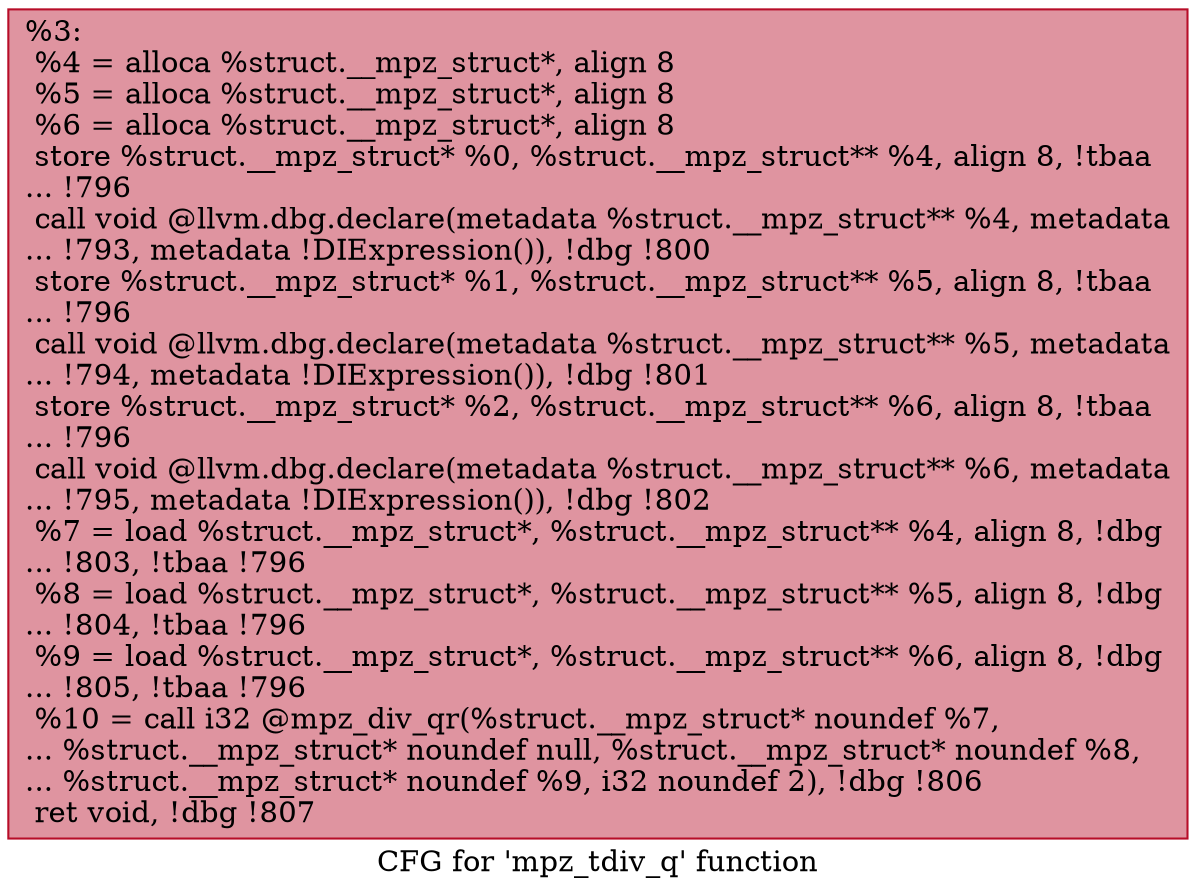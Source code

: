 digraph "CFG for 'mpz_tdiv_q' function" {
	label="CFG for 'mpz_tdiv_q' function";

	Node0x260ab00 [shape=record,color="#b70d28ff", style=filled, fillcolor="#b70d2870",label="{%3:\l  %4 = alloca %struct.__mpz_struct*, align 8\l  %5 = alloca %struct.__mpz_struct*, align 8\l  %6 = alloca %struct.__mpz_struct*, align 8\l  store %struct.__mpz_struct* %0, %struct.__mpz_struct** %4, align 8, !tbaa\l... !796\l  call void @llvm.dbg.declare(metadata %struct.__mpz_struct** %4, metadata\l... !793, metadata !DIExpression()), !dbg !800\l  store %struct.__mpz_struct* %1, %struct.__mpz_struct** %5, align 8, !tbaa\l... !796\l  call void @llvm.dbg.declare(metadata %struct.__mpz_struct** %5, metadata\l... !794, metadata !DIExpression()), !dbg !801\l  store %struct.__mpz_struct* %2, %struct.__mpz_struct** %6, align 8, !tbaa\l... !796\l  call void @llvm.dbg.declare(metadata %struct.__mpz_struct** %6, metadata\l... !795, metadata !DIExpression()), !dbg !802\l  %7 = load %struct.__mpz_struct*, %struct.__mpz_struct** %4, align 8, !dbg\l... !803, !tbaa !796\l  %8 = load %struct.__mpz_struct*, %struct.__mpz_struct** %5, align 8, !dbg\l... !804, !tbaa !796\l  %9 = load %struct.__mpz_struct*, %struct.__mpz_struct** %6, align 8, !dbg\l... !805, !tbaa !796\l  %10 = call i32 @mpz_div_qr(%struct.__mpz_struct* noundef %7,\l... %struct.__mpz_struct* noundef null, %struct.__mpz_struct* noundef %8,\l... %struct.__mpz_struct* noundef %9, i32 noundef 2), !dbg !806\l  ret void, !dbg !807\l}"];
}
